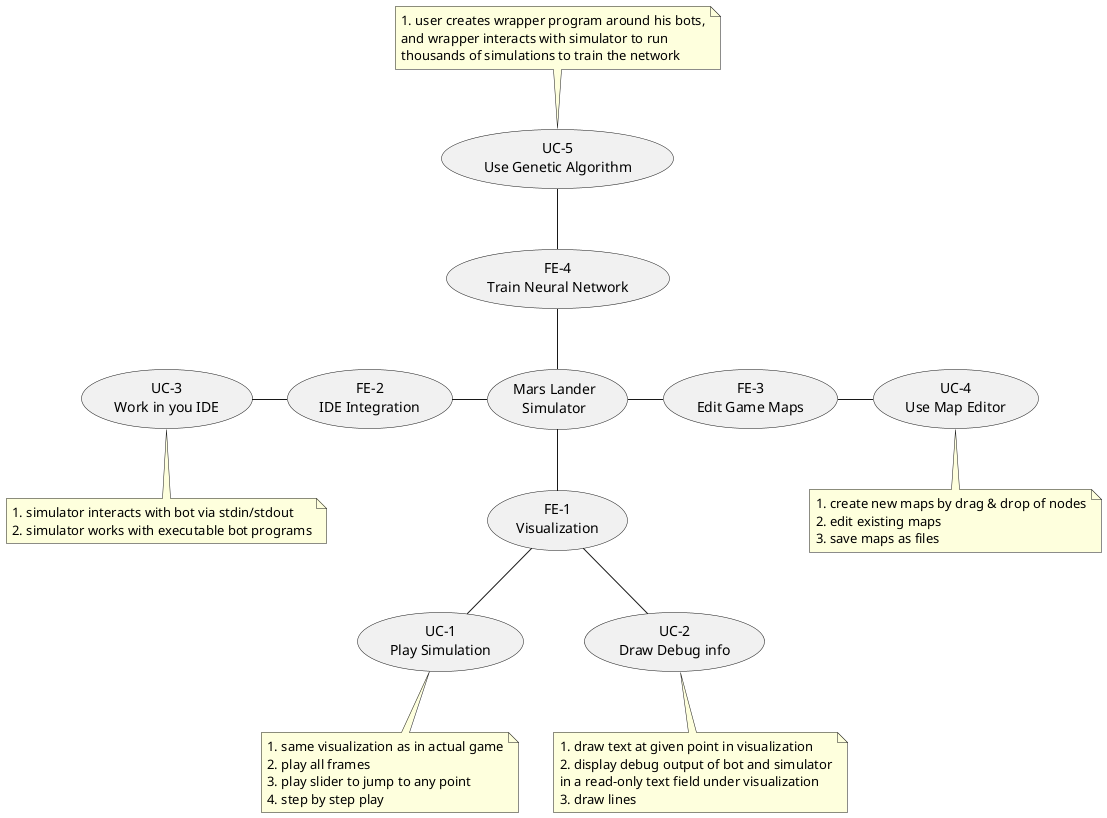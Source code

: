 @startuml

usecase mars_lander as "
Mars Lander
Simulator
"

/'FE-1 Visualization of a game'/
usecase visualization as "
FE-1
Visualization
"
mars_lander -down- visualization
'FE-1.UC-1 Play Simulation'
usecase play_simulation as "
UC-1
Play Simulation
"
visualization -down- play_simulation
'play_simulation functions'
note bottom of play_simulation
  1. same visualization as in actual game
  2. play all frames
  3. play slider to jump to any point
  4. step by step play
end note
'FE-1.UC-2 Draw Debug Info'
usecase draw_debug_info as "
UC-2
Draw Debug info
"
visualization -down- draw_debug_info
'draw_debug_info functions'
note bottom of draw_debug_info
  1. draw text at given point in visualization
  2. display debug output of bot and simulator
  in a read-only text field under visualization
  3. draw lines
end note
'FE-2 Use same bots as in game'
usecase ide_integration as "
FE-2
IDE Integration
"
mars_lander -left- ide_integration
'FE-2.UC-3 Work in your IDE'
usecase work_in_ide as "
UC-3
Work in you IDE
"
ide_integration -left- work_in_ide
'work_in_ide functions'
note bottom of work_in_ide
  1. simulator interacts with bot via stdin/stdout
  2. simulator works with executable bot programs
end note
'FE-3 Edit Maps'
usecase edit_game_maps as "
FE-3
Edit Game Maps
"
mars_lander -right- edit_game_maps
'FE-3.UC-4 Use map editor'
usecase use_map_editor as "
UC-4
Use Map Editor
"
edit_game_maps -right- use_map_editor
'use_map_editor functions'
note bottom of use_map_editor
  1. create new maps by drag & drop of nodes
  2. edit existing maps
  3. save maps as files
end note
'FE-4 Train Neural Network'
usecase train_neural_network as "
FE-4
Train Neural Network
"
mars_lander -up- train_neural_network
'FE-4.UC-5 Train network'
usecase use_genetic_algorithm as "
UC-5
Use Genetic Algorithm
"
train_neural_network -up- use_genetic_algorithm
'use_genetic_algorithm functions'
note top of use_genetic_algorithm
  1. user creates wrapper program around his bots,
  and wrapper interacts with simulator to run
  thousands of simulations to train the network
end note

@enduml
